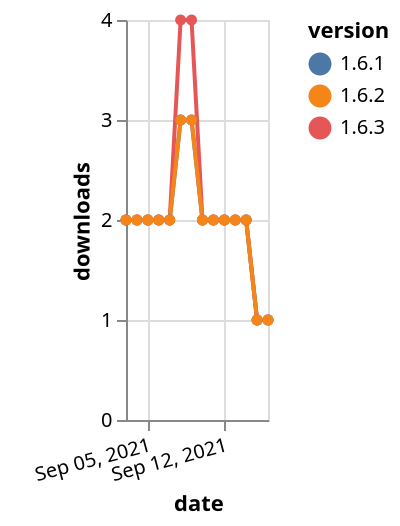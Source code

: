 {"$schema": "https://vega.github.io/schema/vega-lite/v5.json", "description": "A simple bar chart with embedded data.", "data": {"values": [{"date": "2021-09-03", "total": 2073, "delta": 2, "version": "1.6.1"}, {"date": "2021-09-04", "total": 2075, "delta": 2, "version": "1.6.1"}, {"date": "2021-09-05", "total": 2077, "delta": 2, "version": "1.6.1"}, {"date": "2021-09-06", "total": 2079, "delta": 2, "version": "1.6.1"}, {"date": "2021-09-07", "total": 2081, "delta": 2, "version": "1.6.1"}, {"date": "2021-09-08", "total": 2084, "delta": 3, "version": "1.6.1"}, {"date": "2021-09-09", "total": 2087, "delta": 3, "version": "1.6.1"}, {"date": "2021-09-10", "total": 2089, "delta": 2, "version": "1.6.1"}, {"date": "2021-09-11", "total": 2091, "delta": 2, "version": "1.6.1"}, {"date": "2021-09-12", "total": 2093, "delta": 2, "version": "1.6.1"}, {"date": "2021-09-13", "total": 2095, "delta": 2, "version": "1.6.1"}, {"date": "2021-09-14", "total": 2097, "delta": 2, "version": "1.6.1"}, {"date": "2021-09-15", "total": 2098, "delta": 1, "version": "1.6.1"}, {"date": "2021-09-16", "total": 2099, "delta": 1, "version": "1.6.1"}, {"date": "2021-09-03", "total": 1865, "delta": 2, "version": "1.6.3"}, {"date": "2021-09-04", "total": 1867, "delta": 2, "version": "1.6.3"}, {"date": "2021-09-05", "total": 1869, "delta": 2, "version": "1.6.3"}, {"date": "2021-09-06", "total": 1871, "delta": 2, "version": "1.6.3"}, {"date": "2021-09-07", "total": 1873, "delta": 2, "version": "1.6.3"}, {"date": "2021-09-08", "total": 1877, "delta": 4, "version": "1.6.3"}, {"date": "2021-09-09", "total": 1881, "delta": 4, "version": "1.6.3"}, {"date": "2021-09-10", "total": 1883, "delta": 2, "version": "1.6.3"}, {"date": "2021-09-11", "total": 1885, "delta": 2, "version": "1.6.3"}, {"date": "2021-09-12", "total": 1887, "delta": 2, "version": "1.6.3"}, {"date": "2021-09-13", "total": 1889, "delta": 2, "version": "1.6.3"}, {"date": "2021-09-14", "total": 1891, "delta": 2, "version": "1.6.3"}, {"date": "2021-09-15", "total": 1892, "delta": 1, "version": "1.6.3"}, {"date": "2021-09-16", "total": 1893, "delta": 1, "version": "1.6.3"}, {"date": "2021-09-03", "total": 1883, "delta": 2, "version": "1.6.2"}, {"date": "2021-09-04", "total": 1885, "delta": 2, "version": "1.6.2"}, {"date": "2021-09-05", "total": 1887, "delta": 2, "version": "1.6.2"}, {"date": "2021-09-06", "total": 1889, "delta": 2, "version": "1.6.2"}, {"date": "2021-09-07", "total": 1891, "delta": 2, "version": "1.6.2"}, {"date": "2021-09-08", "total": 1894, "delta": 3, "version": "1.6.2"}, {"date": "2021-09-09", "total": 1897, "delta": 3, "version": "1.6.2"}, {"date": "2021-09-10", "total": 1899, "delta": 2, "version": "1.6.2"}, {"date": "2021-09-11", "total": 1901, "delta": 2, "version": "1.6.2"}, {"date": "2021-09-12", "total": 1903, "delta": 2, "version": "1.6.2"}, {"date": "2021-09-13", "total": 1905, "delta": 2, "version": "1.6.2"}, {"date": "2021-09-14", "total": 1907, "delta": 2, "version": "1.6.2"}, {"date": "2021-09-15", "total": 1908, "delta": 1, "version": "1.6.2"}, {"date": "2021-09-16", "total": 1909, "delta": 1, "version": "1.6.2"}]}, "width": "container", "mark": {"type": "line", "point": {"filled": true}}, "encoding": {"x": {"field": "date", "type": "temporal", "timeUnit": "yearmonthdate", "title": "date", "axis": {"labelAngle": -15}}, "y": {"field": "delta", "type": "quantitative", "title": "downloads"}, "color": {"field": "version", "type": "nominal"}, "tooltip": {"field": "delta"}}}